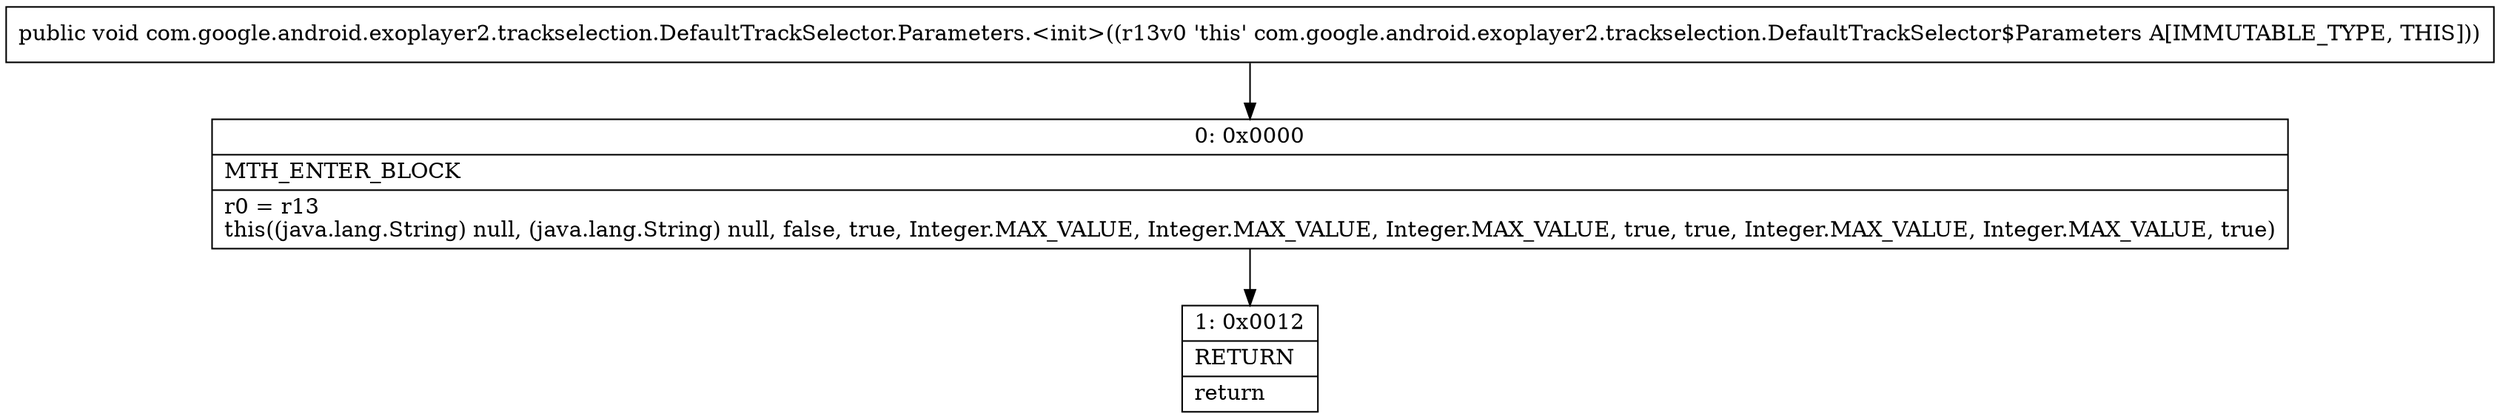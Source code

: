digraph "CFG forcom.google.android.exoplayer2.trackselection.DefaultTrackSelector.Parameters.\<init\>()V" {
Node_0 [shape=record,label="{0\:\ 0x0000|MTH_ENTER_BLOCK\l|r0 = r13\lthis((java.lang.String) null, (java.lang.String) null, false, true, Integer.MAX_VALUE, Integer.MAX_VALUE, Integer.MAX_VALUE, true, true, Integer.MAX_VALUE, Integer.MAX_VALUE, true)\l}"];
Node_1 [shape=record,label="{1\:\ 0x0012|RETURN\l|return\l}"];
MethodNode[shape=record,label="{public void com.google.android.exoplayer2.trackselection.DefaultTrackSelector.Parameters.\<init\>((r13v0 'this' com.google.android.exoplayer2.trackselection.DefaultTrackSelector$Parameters A[IMMUTABLE_TYPE, THIS])) }"];
MethodNode -> Node_0;
Node_0 -> Node_1;
}

